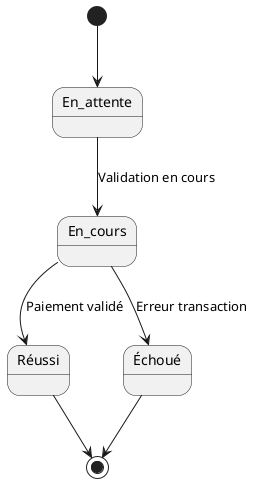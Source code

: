 @startuml
[*] --> En_attente

En_attente --> En_cours : Validation en cours
En_cours --> Réussi : Paiement validé
En_cours --> Échoué : Erreur transaction

Réussi --> [*]
Échoué --> [*]
@enduml
